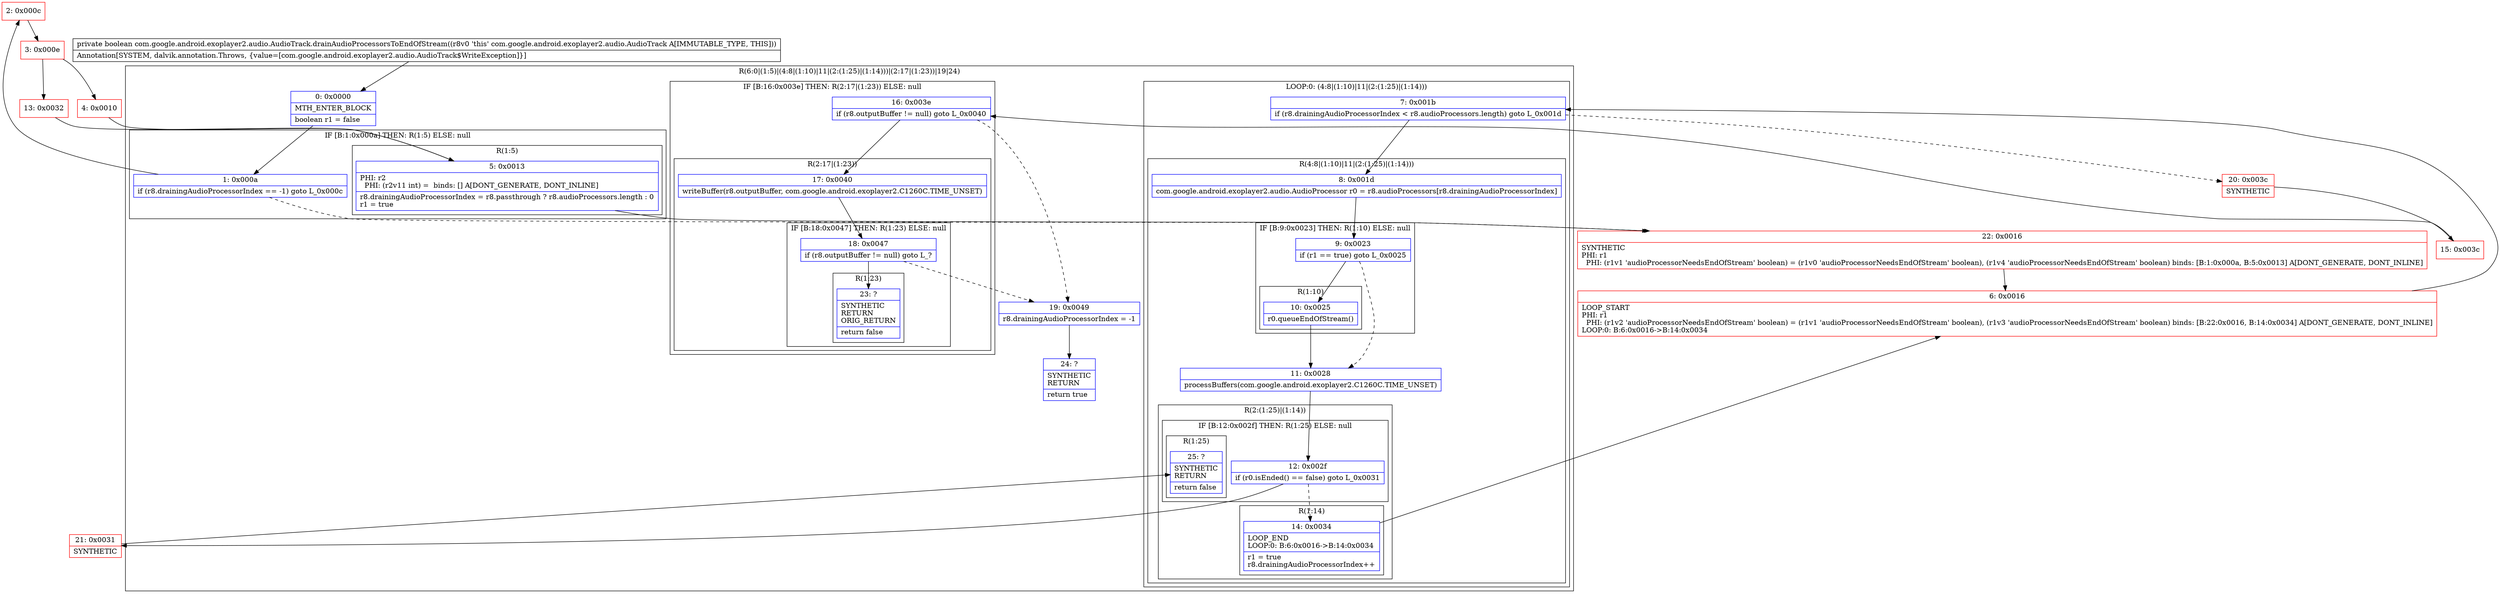 digraph "CFG forcom.google.android.exoplayer2.audio.AudioTrack.drainAudioProcessorsToEndOfStream()Z" {
subgraph cluster_Region_1639389421 {
label = "R(6:0|(1:5)|(4:8|(1:10)|11|(2:(1:25)|(1:14)))|(2:17|(1:23))|19|24)";
node [shape=record,color=blue];
Node_0 [shape=record,label="{0\:\ 0x0000|MTH_ENTER_BLOCK\l|boolean r1 = false\l}"];
subgraph cluster_IfRegion_1581746017 {
label = "IF [B:1:0x000a] THEN: R(1:5) ELSE: null";
node [shape=record,color=blue];
Node_1 [shape=record,label="{1\:\ 0x000a|if (r8.drainingAudioProcessorIndex == \-1) goto L_0x000c\l}"];
subgraph cluster_Region_2087537452 {
label = "R(1:5)";
node [shape=record,color=blue];
Node_5 [shape=record,label="{5\:\ 0x0013|PHI: r2 \l  PHI: (r2v11 int) =  binds: [] A[DONT_GENERATE, DONT_INLINE]\l|r8.drainingAudioProcessorIndex = r8.passthrough ? r8.audioProcessors.length : 0\lr1 = true\l}"];
}
}
subgraph cluster_LoopRegion_441267652 {
label = "LOOP:0: (4:8|(1:10)|11|(2:(1:25)|(1:14)))";
node [shape=record,color=blue];
Node_7 [shape=record,label="{7\:\ 0x001b|if (r8.drainingAudioProcessorIndex \< r8.audioProcessors.length) goto L_0x001d\l}"];
subgraph cluster_Region_904166061 {
label = "R(4:8|(1:10)|11|(2:(1:25)|(1:14)))";
node [shape=record,color=blue];
Node_8 [shape=record,label="{8\:\ 0x001d|com.google.android.exoplayer2.audio.AudioProcessor r0 = r8.audioProcessors[r8.drainingAudioProcessorIndex]\l}"];
subgraph cluster_IfRegion_1817016249 {
label = "IF [B:9:0x0023] THEN: R(1:10) ELSE: null";
node [shape=record,color=blue];
Node_9 [shape=record,label="{9\:\ 0x0023|if (r1 == true) goto L_0x0025\l}"];
subgraph cluster_Region_2135976579 {
label = "R(1:10)";
node [shape=record,color=blue];
Node_10 [shape=record,label="{10\:\ 0x0025|r0.queueEndOfStream()\l}"];
}
}
Node_11 [shape=record,label="{11\:\ 0x0028|processBuffers(com.google.android.exoplayer2.C1260C.TIME_UNSET)\l}"];
subgraph cluster_Region_1279380640 {
label = "R(2:(1:25)|(1:14))";
node [shape=record,color=blue];
subgraph cluster_IfRegion_1777494638 {
label = "IF [B:12:0x002f] THEN: R(1:25) ELSE: null";
node [shape=record,color=blue];
Node_12 [shape=record,label="{12\:\ 0x002f|if (r0.isEnded() == false) goto L_0x0031\l}"];
subgraph cluster_Region_625231154 {
label = "R(1:25)";
node [shape=record,color=blue];
Node_25 [shape=record,label="{25\:\ ?|SYNTHETIC\lRETURN\l|return false\l}"];
}
}
subgraph cluster_Region_666740842 {
label = "R(1:14)";
node [shape=record,color=blue];
Node_14 [shape=record,label="{14\:\ 0x0034|LOOP_END\lLOOP:0: B:6:0x0016\-\>B:14:0x0034\l|r1 = true\lr8.drainingAudioProcessorIndex++\l}"];
}
}
}
}
subgraph cluster_IfRegion_1197126260 {
label = "IF [B:16:0x003e] THEN: R(2:17|(1:23)) ELSE: null";
node [shape=record,color=blue];
Node_16 [shape=record,label="{16\:\ 0x003e|if (r8.outputBuffer != null) goto L_0x0040\l}"];
subgraph cluster_Region_877284430 {
label = "R(2:17|(1:23))";
node [shape=record,color=blue];
Node_17 [shape=record,label="{17\:\ 0x0040|writeBuffer(r8.outputBuffer, com.google.android.exoplayer2.C1260C.TIME_UNSET)\l}"];
subgraph cluster_IfRegion_1991029419 {
label = "IF [B:18:0x0047] THEN: R(1:23) ELSE: null";
node [shape=record,color=blue];
Node_18 [shape=record,label="{18\:\ 0x0047|if (r8.outputBuffer != null) goto L_?\l}"];
subgraph cluster_Region_1908802713 {
label = "R(1:23)";
node [shape=record,color=blue];
Node_23 [shape=record,label="{23\:\ ?|SYNTHETIC\lRETURN\lORIG_RETURN\l|return false\l}"];
}
}
}
}
Node_19 [shape=record,label="{19\:\ 0x0049|r8.drainingAudioProcessorIndex = \-1\l}"];
Node_24 [shape=record,label="{24\:\ ?|SYNTHETIC\lRETURN\l|return true\l}"];
}
Node_2 [shape=record,color=red,label="{2\:\ 0x000c}"];
Node_3 [shape=record,color=red,label="{3\:\ 0x000e}"];
Node_4 [shape=record,color=red,label="{4\:\ 0x0010}"];
Node_6 [shape=record,color=red,label="{6\:\ 0x0016|LOOP_START\lPHI: r1 \l  PHI: (r1v2 'audioProcessorNeedsEndOfStream' boolean) = (r1v1 'audioProcessorNeedsEndOfStream' boolean), (r1v3 'audioProcessorNeedsEndOfStream' boolean) binds: [B:22:0x0016, B:14:0x0034] A[DONT_GENERATE, DONT_INLINE]\lLOOP:0: B:6:0x0016\-\>B:14:0x0034\l}"];
Node_13 [shape=record,color=red,label="{13\:\ 0x0032}"];
Node_15 [shape=record,color=red,label="{15\:\ 0x003c}"];
Node_20 [shape=record,color=red,label="{20\:\ 0x003c|SYNTHETIC\l}"];
Node_21 [shape=record,color=red,label="{21\:\ 0x0031|SYNTHETIC\l}"];
Node_22 [shape=record,color=red,label="{22\:\ 0x0016|SYNTHETIC\lPHI: r1 \l  PHI: (r1v1 'audioProcessorNeedsEndOfStream' boolean) = (r1v0 'audioProcessorNeedsEndOfStream' boolean), (r1v4 'audioProcessorNeedsEndOfStream' boolean) binds: [B:1:0x000a, B:5:0x0013] A[DONT_GENERATE, DONT_INLINE]\l}"];
MethodNode[shape=record,label="{private boolean com.google.android.exoplayer2.audio.AudioTrack.drainAudioProcessorsToEndOfStream((r8v0 'this' com.google.android.exoplayer2.audio.AudioTrack A[IMMUTABLE_TYPE, THIS]))  | Annotation[SYSTEM, dalvik.annotation.Throws, \{value=[com.google.android.exoplayer2.audio.AudioTrack$WriteException]\}]\l}"];
MethodNode -> Node_0;
Node_0 -> Node_1;
Node_1 -> Node_2;
Node_1 -> Node_22[style=dashed];
Node_5 -> Node_22;
Node_7 -> Node_8;
Node_7 -> Node_20[style=dashed];
Node_8 -> Node_9;
Node_9 -> Node_10;
Node_9 -> Node_11[style=dashed];
Node_10 -> Node_11;
Node_11 -> Node_12;
Node_12 -> Node_14[style=dashed];
Node_12 -> Node_21;
Node_14 -> Node_6;
Node_16 -> Node_17;
Node_16 -> Node_19[style=dashed];
Node_17 -> Node_18;
Node_18 -> Node_19[style=dashed];
Node_18 -> Node_23;
Node_19 -> Node_24;
Node_2 -> Node_3;
Node_3 -> Node_4;
Node_3 -> Node_13;
Node_4 -> Node_5;
Node_6 -> Node_7;
Node_13 -> Node_5;
Node_15 -> Node_16;
Node_20 -> Node_15;
Node_21 -> Node_25;
Node_22 -> Node_6;
}

